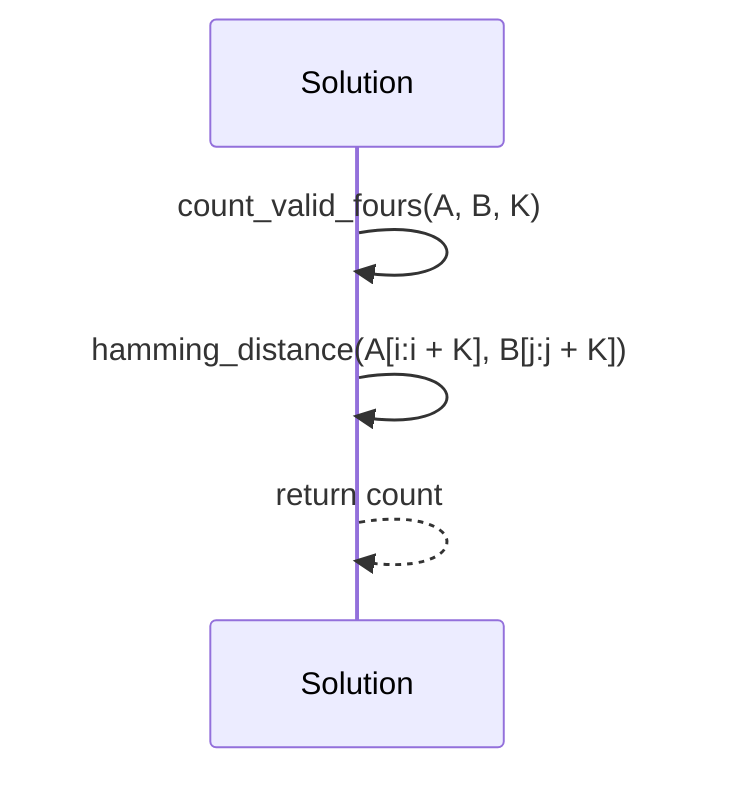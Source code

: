 sequenceDiagram
    participant Solution
    Solution->>Solution: count_valid_fours(A, B, K)
    Solution->>Solution: hamming_distance(A[i:i + K], B[j:j + K])
    Solution-->>Solution: return count